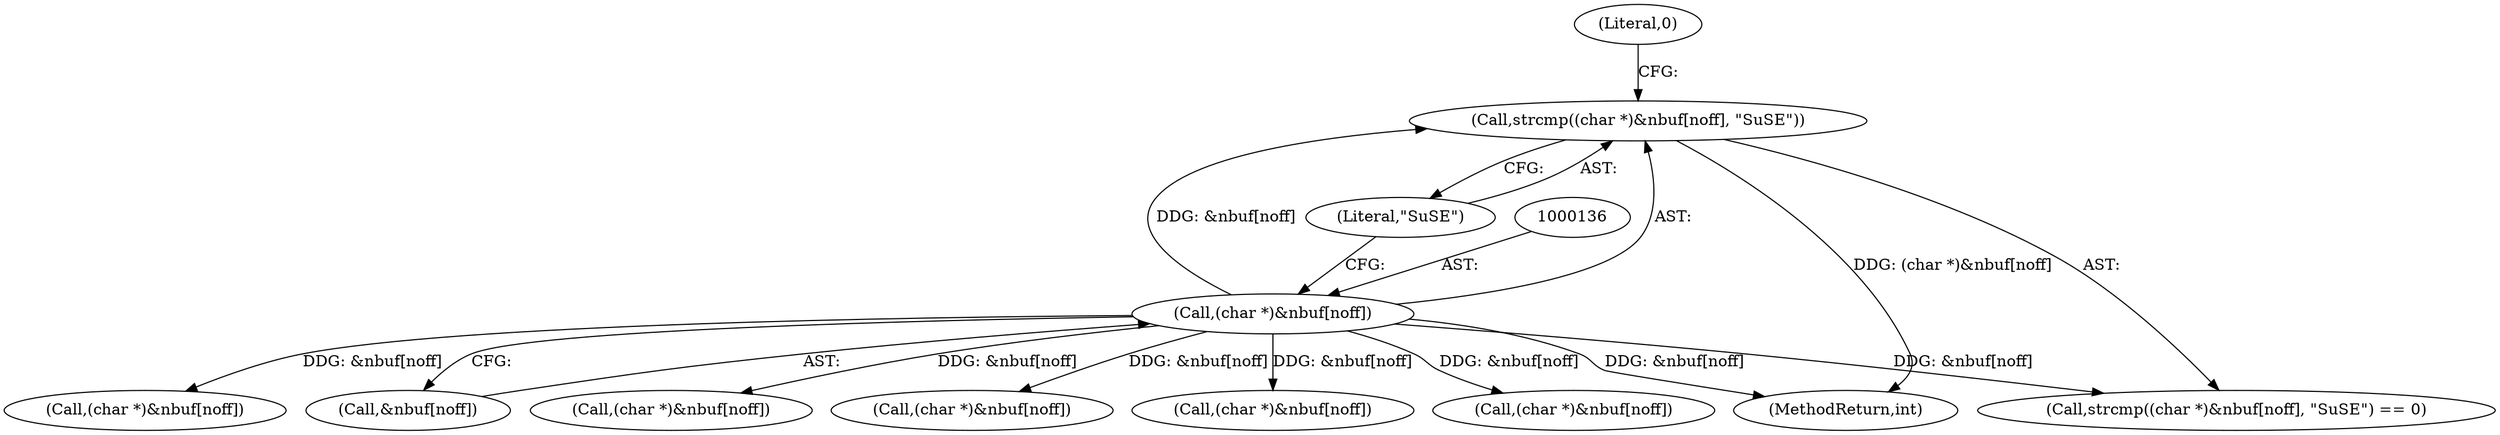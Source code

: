 digraph "0_file_ce90e05774dd77d86cfc8dfa6da57b32816841c4_2@API" {
"1000134" [label="(Call,strcmp((char *)&nbuf[noff], \"SuSE\"))"];
"1000135" [label="(Call,(char *)&nbuf[noff])"];
"1000507" [label="(MethodReturn,int)"];
"1000133" [label="(Call,strcmp((char *)&nbuf[noff], \"SuSE\") == 0)"];
"1000134" [label="(Call,strcmp((char *)&nbuf[noff], \"SuSE\"))"];
"1000176" [label="(Call,(char *)&nbuf[noff])"];
"1000141" [label="(Literal,\"SuSE\")"];
"1000437" [label="(Call,(char *)&nbuf[noff])"];
"1000321" [label="(Call,(char *)&nbuf[noff])"];
"1000359" [label="(Call,(char *)&nbuf[noff])"];
"1000142" [label="(Literal,0)"];
"1000135" [label="(Call,(char *)&nbuf[noff])"];
"1000137" [label="(Call,&nbuf[noff])"];
"1000398" [label="(Call,(char *)&nbuf[noff])"];
"1000134" -> "1000133"  [label="AST: "];
"1000134" -> "1000141"  [label="CFG: "];
"1000135" -> "1000134"  [label="AST: "];
"1000141" -> "1000134"  [label="AST: "];
"1000142" -> "1000134"  [label="CFG: "];
"1000134" -> "1000507"  [label="DDG: (char *)&nbuf[noff]"];
"1000135" -> "1000134"  [label="DDG: &nbuf[noff]"];
"1000135" -> "1000137"  [label="CFG: "];
"1000136" -> "1000135"  [label="AST: "];
"1000137" -> "1000135"  [label="AST: "];
"1000141" -> "1000135"  [label="CFG: "];
"1000135" -> "1000507"  [label="DDG: &nbuf[noff]"];
"1000135" -> "1000133"  [label="DDG: &nbuf[noff]"];
"1000135" -> "1000176"  [label="DDG: &nbuf[noff]"];
"1000135" -> "1000321"  [label="DDG: &nbuf[noff]"];
"1000135" -> "1000359"  [label="DDG: &nbuf[noff]"];
"1000135" -> "1000398"  [label="DDG: &nbuf[noff]"];
"1000135" -> "1000437"  [label="DDG: &nbuf[noff]"];
}
